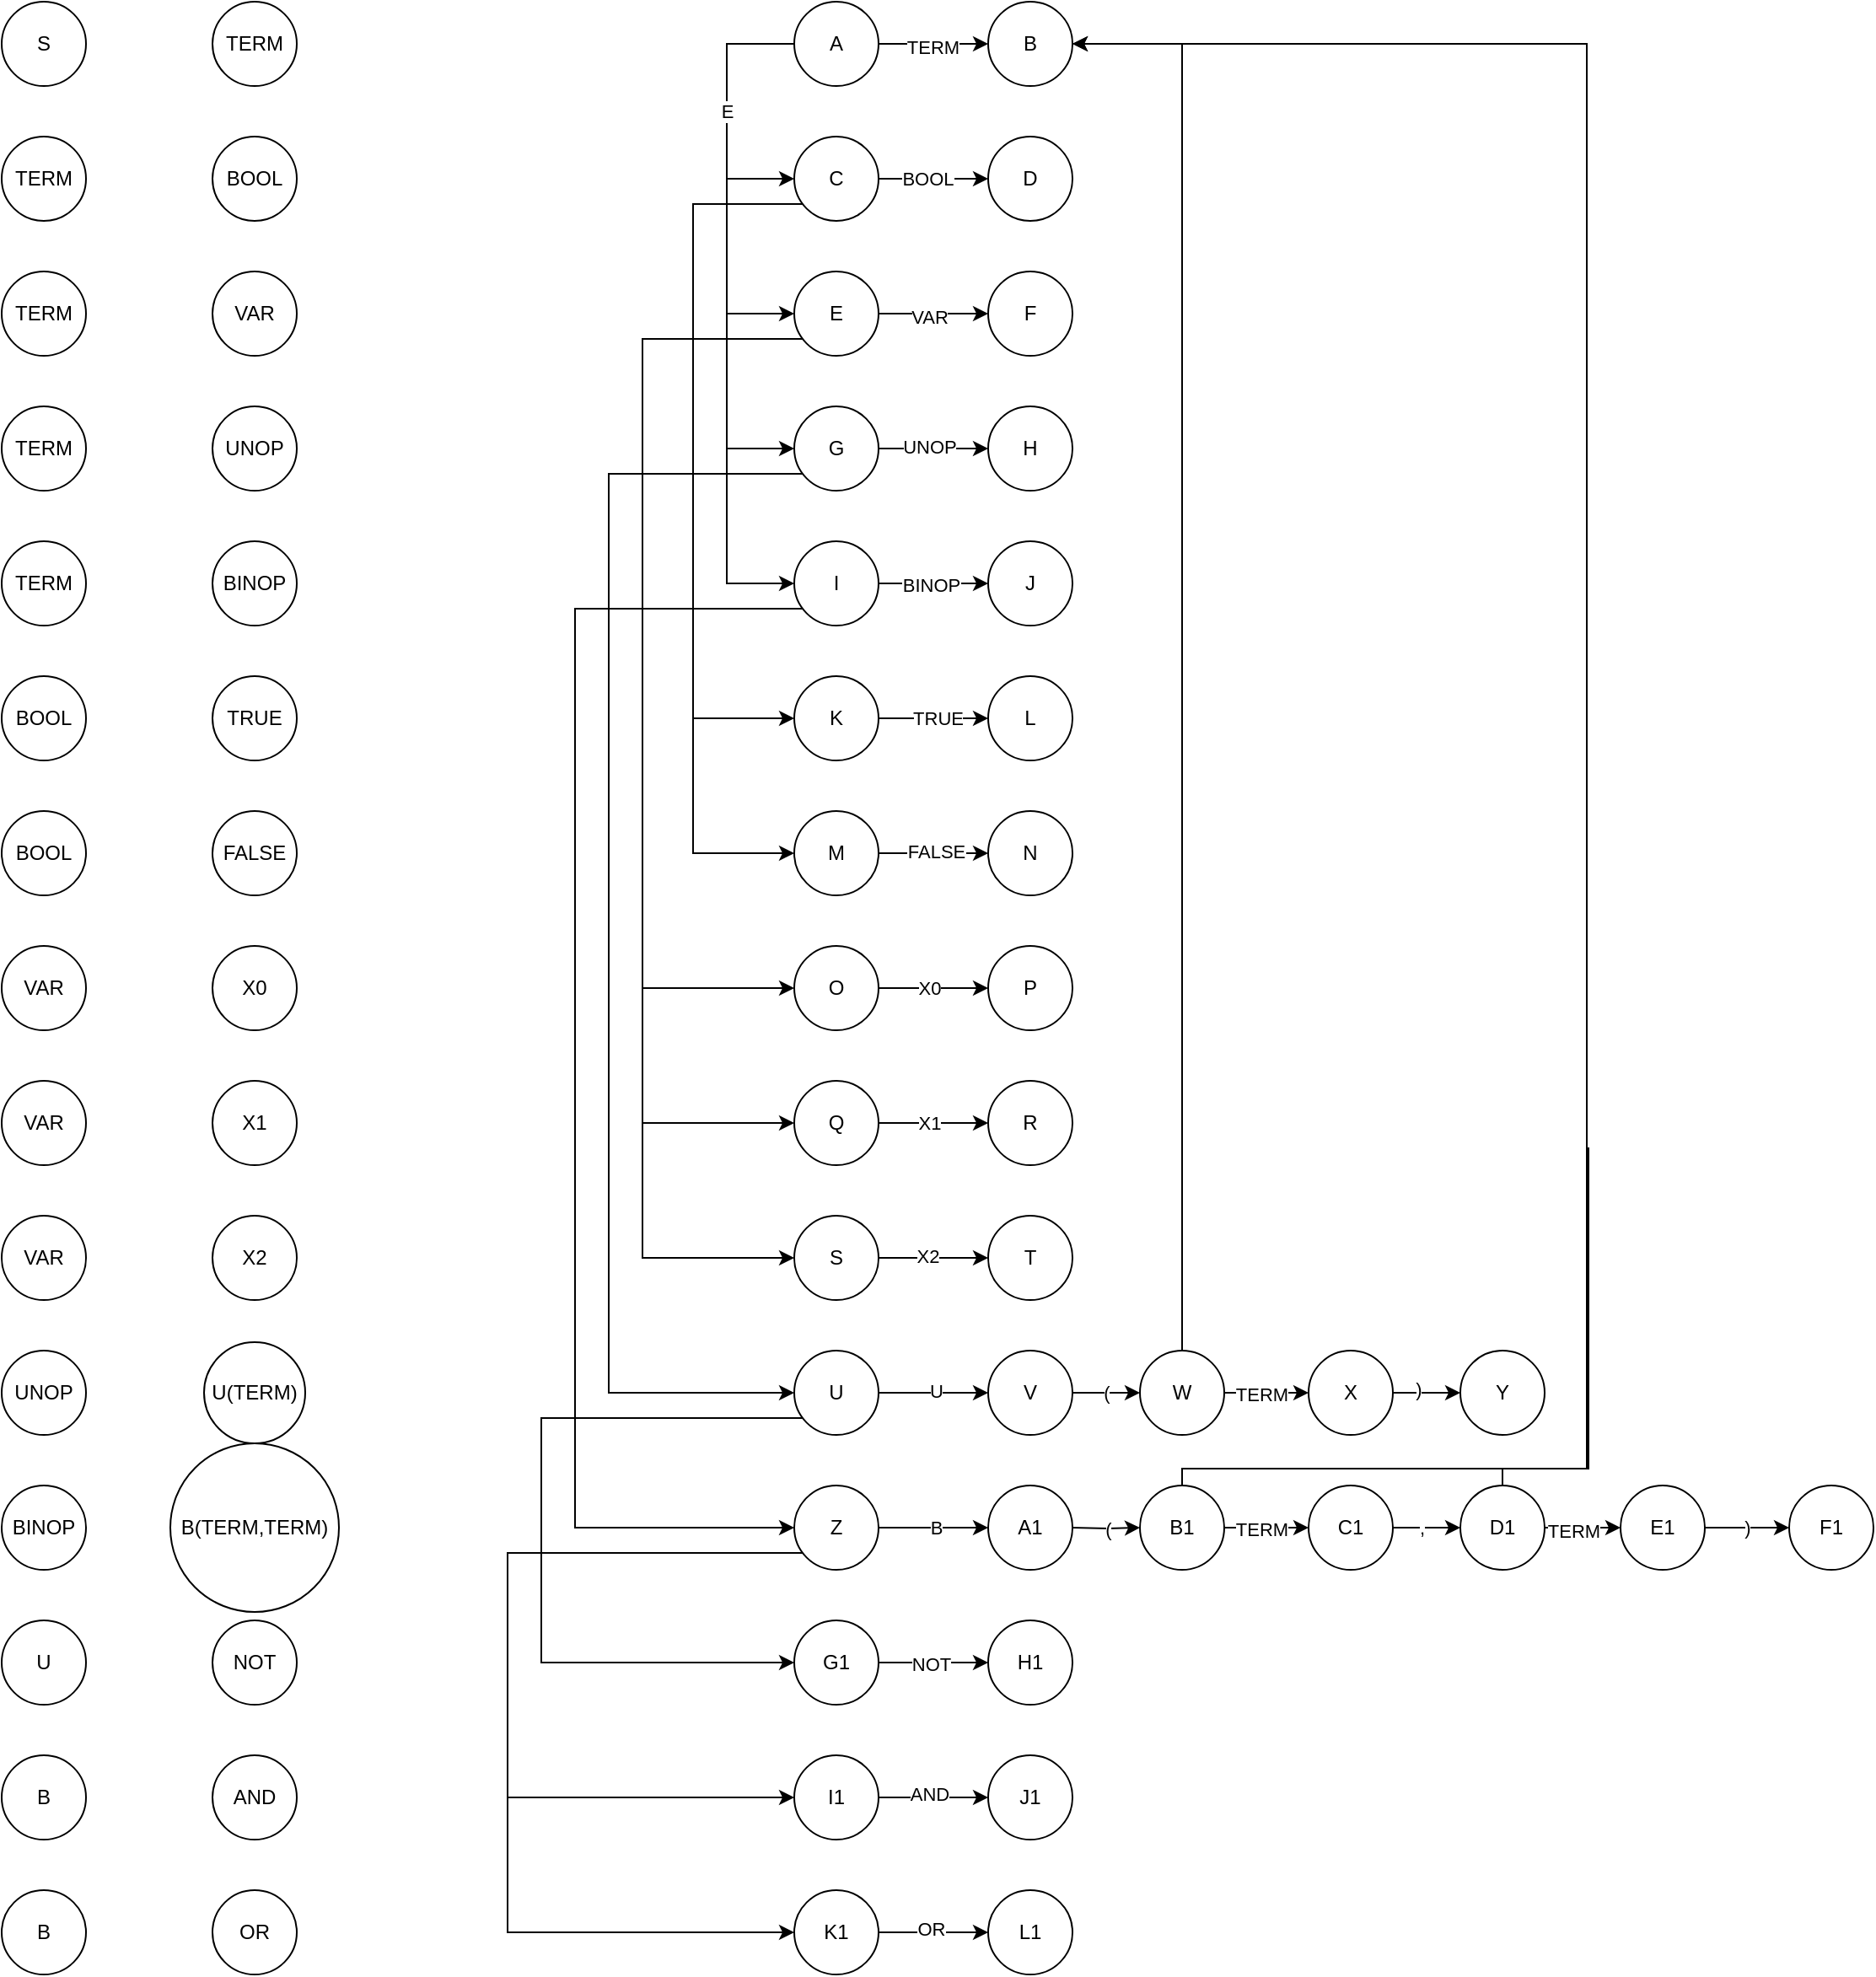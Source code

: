 <mxfile version="24.7.8">
  <diagram name="Page-1" id="vTtVeKuSXSaPbPGQ_42k">
    <mxGraphModel dx="1050" dy="522" grid="1" gridSize="10" guides="1" tooltips="1" connect="1" arrows="1" fold="1" page="1" pageScale="1" pageWidth="850" pageHeight="1100" math="0" shadow="0">
      <root>
        <mxCell id="0" />
        <mxCell id="1" parent="0" />
        <mxCell id="-iVnlrXwqiPQ7yT6hg0g-1" value="S" style="ellipse;whiteSpace=wrap;html=1;aspect=fixed;" vertex="1" parent="1">
          <mxGeometry x="10" y="10" width="50" height="50" as="geometry" />
        </mxCell>
        <mxCell id="-iVnlrXwqiPQ7yT6hg0g-2" value="TERM" style="ellipse;whiteSpace=wrap;html=1;aspect=fixed;" vertex="1" parent="1">
          <mxGeometry x="10" y="90" width="50" height="50" as="geometry" />
        </mxCell>
        <mxCell id="-iVnlrXwqiPQ7yT6hg0g-3" value="TERM" style="ellipse;whiteSpace=wrap;html=1;aspect=fixed;" vertex="1" parent="1">
          <mxGeometry x="10" y="170" width="50" height="50" as="geometry" />
        </mxCell>
        <mxCell id="-iVnlrXwqiPQ7yT6hg0g-4" value="TERM" style="ellipse;whiteSpace=wrap;html=1;aspect=fixed;" vertex="1" parent="1">
          <mxGeometry x="10" y="250" width="50" height="50" as="geometry" />
        </mxCell>
        <mxCell id="-iVnlrXwqiPQ7yT6hg0g-5" value="TERM" style="ellipse;whiteSpace=wrap;html=1;aspect=fixed;" vertex="1" parent="1">
          <mxGeometry x="10" y="330" width="50" height="50" as="geometry" />
        </mxCell>
        <mxCell id="-iVnlrXwqiPQ7yT6hg0g-6" value="BOOL" style="ellipse;whiteSpace=wrap;html=1;aspect=fixed;" vertex="1" parent="1">
          <mxGeometry x="10" y="410" width="50" height="50" as="geometry" />
        </mxCell>
        <mxCell id="-iVnlrXwqiPQ7yT6hg0g-7" value="BOOL" style="ellipse;whiteSpace=wrap;html=1;aspect=fixed;" vertex="1" parent="1">
          <mxGeometry x="10" y="490" width="50" height="50" as="geometry" />
        </mxCell>
        <mxCell id="-iVnlrXwqiPQ7yT6hg0g-8" value="B" style="ellipse;whiteSpace=wrap;html=1;aspect=fixed;" vertex="1" parent="1">
          <mxGeometry x="10" y="1130" width="50" height="50" as="geometry" />
        </mxCell>
        <mxCell id="-iVnlrXwqiPQ7yT6hg0g-9" value="U" style="ellipse;whiteSpace=wrap;html=1;aspect=fixed;" vertex="1" parent="1">
          <mxGeometry x="10" y="970" width="50" height="50" as="geometry" />
        </mxCell>
        <mxCell id="-iVnlrXwqiPQ7yT6hg0g-10" value="BINOP" style="ellipse;whiteSpace=wrap;html=1;aspect=fixed;" vertex="1" parent="1">
          <mxGeometry x="10" y="890" width="50" height="50" as="geometry" />
        </mxCell>
        <mxCell id="-iVnlrXwqiPQ7yT6hg0g-11" value="UNOP" style="ellipse;whiteSpace=wrap;html=1;aspect=fixed;" vertex="1" parent="1">
          <mxGeometry x="10" y="810" width="50" height="50" as="geometry" />
        </mxCell>
        <mxCell id="-iVnlrXwqiPQ7yT6hg0g-12" value="VAR" style="ellipse;whiteSpace=wrap;html=1;aspect=fixed;" vertex="1" parent="1">
          <mxGeometry x="10" y="650" width="50" height="50" as="geometry" />
        </mxCell>
        <mxCell id="-iVnlrXwqiPQ7yT6hg0g-13" value="VAR" style="ellipse;whiteSpace=wrap;html=1;aspect=fixed;" vertex="1" parent="1">
          <mxGeometry x="10" y="730" width="50" height="50" as="geometry" />
        </mxCell>
        <mxCell id="-iVnlrXwqiPQ7yT6hg0g-14" value="VAR" style="ellipse;whiteSpace=wrap;html=1;aspect=fixed;" vertex="1" parent="1">
          <mxGeometry x="10" y="570" width="50" height="50" as="geometry" />
        </mxCell>
        <mxCell id="-iVnlrXwqiPQ7yT6hg0g-15" value="B" style="ellipse;whiteSpace=wrap;html=1;aspect=fixed;" vertex="1" parent="1">
          <mxGeometry x="10" y="1050" width="50" height="50" as="geometry" />
        </mxCell>
        <mxCell id="-iVnlrXwqiPQ7yT6hg0g-16" value="TERM" style="ellipse;whiteSpace=wrap;html=1;aspect=fixed;" vertex="1" parent="1">
          <mxGeometry x="135" y="10" width="50" height="50" as="geometry" />
        </mxCell>
        <mxCell id="-iVnlrXwqiPQ7yT6hg0g-17" value="BOOL" style="ellipse;whiteSpace=wrap;html=1;aspect=fixed;" vertex="1" parent="1">
          <mxGeometry x="135" y="90" width="50" height="50" as="geometry" />
        </mxCell>
        <mxCell id="-iVnlrXwqiPQ7yT6hg0g-18" value="VAR" style="ellipse;whiteSpace=wrap;html=1;aspect=fixed;" vertex="1" parent="1">
          <mxGeometry x="135" y="170" width="50" height="50" as="geometry" />
        </mxCell>
        <mxCell id="-iVnlrXwqiPQ7yT6hg0g-19" value="UNOP" style="ellipse;whiteSpace=wrap;html=1;aspect=fixed;" vertex="1" parent="1">
          <mxGeometry x="135" y="250" width="50" height="50" as="geometry" />
        </mxCell>
        <mxCell id="-iVnlrXwqiPQ7yT6hg0g-20" value="BINOP" style="ellipse;whiteSpace=wrap;html=1;aspect=fixed;" vertex="1" parent="1">
          <mxGeometry x="135" y="330" width="50" height="50" as="geometry" />
        </mxCell>
        <mxCell id="-iVnlrXwqiPQ7yT6hg0g-21" value="TRUE" style="ellipse;whiteSpace=wrap;html=1;aspect=fixed;" vertex="1" parent="1">
          <mxGeometry x="135" y="410" width="50" height="50" as="geometry" />
        </mxCell>
        <mxCell id="-iVnlrXwqiPQ7yT6hg0g-22" value="FALSE" style="ellipse;whiteSpace=wrap;html=1;aspect=fixed;" vertex="1" parent="1">
          <mxGeometry x="135" y="490" width="50" height="50" as="geometry" />
        </mxCell>
        <mxCell id="-iVnlrXwqiPQ7yT6hg0g-23" value="OR" style="ellipse;whiteSpace=wrap;html=1;aspect=fixed;" vertex="1" parent="1">
          <mxGeometry x="135" y="1130" width="50" height="50" as="geometry" />
        </mxCell>
        <mxCell id="-iVnlrXwqiPQ7yT6hg0g-24" value="NOT" style="ellipse;whiteSpace=wrap;html=1;aspect=fixed;" vertex="1" parent="1">
          <mxGeometry x="135" y="970" width="50" height="50" as="geometry" />
        </mxCell>
        <mxCell id="-iVnlrXwqiPQ7yT6hg0g-25" value="B(TERM,TERM)" style="ellipse;whiteSpace=wrap;html=1;aspect=fixed;" vertex="1" parent="1">
          <mxGeometry x="110" y="865" width="100" height="100" as="geometry" />
        </mxCell>
        <mxCell id="-iVnlrXwqiPQ7yT6hg0g-26" value="U(TERM)" style="ellipse;whiteSpace=wrap;html=1;aspect=fixed;" vertex="1" parent="1">
          <mxGeometry x="130" y="805" width="60" height="60" as="geometry" />
        </mxCell>
        <mxCell id="-iVnlrXwqiPQ7yT6hg0g-27" value="X1" style="ellipse;whiteSpace=wrap;html=1;aspect=fixed;" vertex="1" parent="1">
          <mxGeometry x="135" y="650" width="50" height="50" as="geometry" />
        </mxCell>
        <mxCell id="-iVnlrXwqiPQ7yT6hg0g-28" value="X2" style="ellipse;whiteSpace=wrap;html=1;aspect=fixed;" vertex="1" parent="1">
          <mxGeometry x="135" y="730" width="50" height="50" as="geometry" />
        </mxCell>
        <mxCell id="-iVnlrXwqiPQ7yT6hg0g-29" value="X0" style="ellipse;whiteSpace=wrap;html=1;aspect=fixed;" vertex="1" parent="1">
          <mxGeometry x="135" y="570" width="50" height="50" as="geometry" />
        </mxCell>
        <mxCell id="-iVnlrXwqiPQ7yT6hg0g-30" value="AND" style="ellipse;whiteSpace=wrap;html=1;aspect=fixed;" vertex="1" parent="1">
          <mxGeometry x="135" y="1050" width="50" height="50" as="geometry" />
        </mxCell>
        <mxCell id="-iVnlrXwqiPQ7yT6hg0g-31" style="edgeStyle=orthogonalEdgeStyle;rounded=0;orthogonalLoop=1;jettySize=auto;html=1;entryX=0;entryY=0.5;entryDx=0;entryDy=0;" edge="1" parent="1" source="-iVnlrXwqiPQ7yT6hg0g-38" target="-iVnlrXwqiPQ7yT6hg0g-91">
          <mxGeometry relative="1" as="geometry" />
        </mxCell>
        <mxCell id="-iVnlrXwqiPQ7yT6hg0g-32" value="TERM" style="edgeLabel;html=1;align=center;verticalAlign=middle;resizable=0;points=[];" vertex="1" connectable="0" parent="-iVnlrXwqiPQ7yT6hg0g-31">
          <mxGeometry x="-0.015" y="-2" relative="1" as="geometry">
            <mxPoint as="offset" />
          </mxGeometry>
        </mxCell>
        <mxCell id="-iVnlrXwqiPQ7yT6hg0g-33" style="edgeStyle=orthogonalEdgeStyle;rounded=0;orthogonalLoop=1;jettySize=auto;html=1;entryX=0;entryY=0.5;entryDx=0;entryDy=0;" edge="1" parent="1" source="-iVnlrXwqiPQ7yT6hg0g-38" target="-iVnlrXwqiPQ7yT6hg0g-43">
          <mxGeometry relative="1" as="geometry">
            <Array as="points">
              <mxPoint x="440" y="35" />
              <mxPoint x="440" y="115" />
            </Array>
          </mxGeometry>
        </mxCell>
        <mxCell id="-iVnlrXwqiPQ7yT6hg0g-34" style="edgeStyle=orthogonalEdgeStyle;rounded=0;orthogonalLoop=1;jettySize=auto;html=1;entryX=0;entryY=0.5;entryDx=0;entryDy=0;" edge="1" parent="1" source="-iVnlrXwqiPQ7yT6hg0g-38" target="-iVnlrXwqiPQ7yT6hg0g-49">
          <mxGeometry relative="1" as="geometry">
            <Array as="points">
              <mxPoint x="440" y="35" />
              <mxPoint x="440" y="195" />
            </Array>
          </mxGeometry>
        </mxCell>
        <mxCell id="-iVnlrXwqiPQ7yT6hg0g-35" style="edgeStyle=orthogonalEdgeStyle;rounded=0;orthogonalLoop=1;jettySize=auto;html=1;entryX=0;entryY=0.5;entryDx=0;entryDy=0;" edge="1" parent="1" source="-iVnlrXwqiPQ7yT6hg0g-38" target="-iVnlrXwqiPQ7yT6hg0g-53">
          <mxGeometry relative="1" as="geometry">
            <Array as="points">
              <mxPoint x="440" y="35" />
              <mxPoint x="440" y="275" />
            </Array>
          </mxGeometry>
        </mxCell>
        <mxCell id="-iVnlrXwqiPQ7yT6hg0g-36" style="edgeStyle=orthogonalEdgeStyle;rounded=0;orthogonalLoop=1;jettySize=auto;html=1;entryX=0;entryY=0.5;entryDx=0;entryDy=0;" edge="1" parent="1" source="-iVnlrXwqiPQ7yT6hg0g-38" target="-iVnlrXwqiPQ7yT6hg0g-57">
          <mxGeometry relative="1" as="geometry">
            <Array as="points">
              <mxPoint x="440" y="35" />
              <mxPoint x="440" y="355" />
            </Array>
          </mxGeometry>
        </mxCell>
        <mxCell id="-iVnlrXwqiPQ7yT6hg0g-37" value="E" style="edgeLabel;html=1;align=center;verticalAlign=middle;resizable=0;points=[];" vertex="1" connectable="0" parent="-iVnlrXwqiPQ7yT6hg0g-36">
          <mxGeometry x="-0.6" relative="1" as="geometry">
            <mxPoint as="offset" />
          </mxGeometry>
        </mxCell>
        <mxCell id="-iVnlrXwqiPQ7yT6hg0g-38" value="A" style="ellipse;whiteSpace=wrap;html=1;aspect=fixed;" vertex="1" parent="1">
          <mxGeometry x="480" y="10" width="50" height="50" as="geometry" />
        </mxCell>
        <mxCell id="-iVnlrXwqiPQ7yT6hg0g-39" style="edgeStyle=orthogonalEdgeStyle;rounded=0;orthogonalLoop=1;jettySize=auto;html=1;entryX=0;entryY=0.5;entryDx=0;entryDy=0;" edge="1" parent="1" source="-iVnlrXwqiPQ7yT6hg0g-43" target="-iVnlrXwqiPQ7yT6hg0g-92">
          <mxGeometry relative="1" as="geometry" />
        </mxCell>
        <mxCell id="-iVnlrXwqiPQ7yT6hg0g-40" value="BOOL" style="edgeLabel;html=1;align=center;verticalAlign=middle;resizable=0;points=[];" vertex="1" connectable="0" parent="-iVnlrXwqiPQ7yT6hg0g-39">
          <mxGeometry x="-0.108" relative="1" as="geometry">
            <mxPoint as="offset" />
          </mxGeometry>
        </mxCell>
        <mxCell id="-iVnlrXwqiPQ7yT6hg0g-41" style="edgeStyle=orthogonalEdgeStyle;rounded=0;orthogonalLoop=1;jettySize=auto;html=1;entryX=0;entryY=0.5;entryDx=0;entryDy=0;" edge="1" parent="1" source="-iVnlrXwqiPQ7yT6hg0g-43" target="-iVnlrXwqiPQ7yT6hg0g-60">
          <mxGeometry relative="1" as="geometry">
            <Array as="points">
              <mxPoint x="420" y="130" />
              <mxPoint x="420" y="435" />
            </Array>
          </mxGeometry>
        </mxCell>
        <mxCell id="-iVnlrXwqiPQ7yT6hg0g-42" style="edgeStyle=orthogonalEdgeStyle;rounded=0;orthogonalLoop=1;jettySize=auto;html=1;entryX=0;entryY=0.5;entryDx=0;entryDy=0;" edge="1" parent="1" source="-iVnlrXwqiPQ7yT6hg0g-43" target="-iVnlrXwqiPQ7yT6hg0g-63">
          <mxGeometry relative="1" as="geometry">
            <Array as="points">
              <mxPoint x="420" y="130" />
              <mxPoint x="420" y="515" />
            </Array>
          </mxGeometry>
        </mxCell>
        <mxCell id="-iVnlrXwqiPQ7yT6hg0g-43" value="C" style="ellipse;whiteSpace=wrap;html=1;aspect=fixed;" vertex="1" parent="1">
          <mxGeometry x="480" y="90" width="50" height="50" as="geometry" />
        </mxCell>
        <mxCell id="-iVnlrXwqiPQ7yT6hg0g-44" style="edgeStyle=orthogonalEdgeStyle;rounded=0;orthogonalLoop=1;jettySize=auto;html=1;entryX=0;entryY=0.5;entryDx=0;entryDy=0;" edge="1" parent="1" source="-iVnlrXwqiPQ7yT6hg0g-49" target="-iVnlrXwqiPQ7yT6hg0g-93">
          <mxGeometry relative="1" as="geometry" />
        </mxCell>
        <mxCell id="-iVnlrXwqiPQ7yT6hg0g-45" value="VAR" style="edgeLabel;html=1;align=center;verticalAlign=middle;resizable=0;points=[];" vertex="1" connectable="0" parent="-iVnlrXwqiPQ7yT6hg0g-44">
          <mxGeometry x="-0.077" y="-2" relative="1" as="geometry">
            <mxPoint as="offset" />
          </mxGeometry>
        </mxCell>
        <mxCell id="-iVnlrXwqiPQ7yT6hg0g-46" style="edgeStyle=orthogonalEdgeStyle;rounded=0;orthogonalLoop=1;jettySize=auto;html=1;entryX=0;entryY=0.5;entryDx=0;entryDy=0;" edge="1" parent="1" source="-iVnlrXwqiPQ7yT6hg0g-49" target="-iVnlrXwqiPQ7yT6hg0g-87">
          <mxGeometry relative="1" as="geometry">
            <Array as="points">
              <mxPoint x="390" y="210" />
              <mxPoint x="390" y="595" />
            </Array>
          </mxGeometry>
        </mxCell>
        <mxCell id="-iVnlrXwqiPQ7yT6hg0g-47" style="edgeStyle=orthogonalEdgeStyle;rounded=0;orthogonalLoop=1;jettySize=auto;html=1;entryX=0;entryY=0.5;entryDx=0;entryDy=0;" edge="1" parent="1" source="-iVnlrXwqiPQ7yT6hg0g-49" target="-iVnlrXwqiPQ7yT6hg0g-81">
          <mxGeometry relative="1" as="geometry">
            <Array as="points">
              <mxPoint x="390" y="210" />
              <mxPoint x="390" y="675" />
            </Array>
          </mxGeometry>
        </mxCell>
        <mxCell id="-iVnlrXwqiPQ7yT6hg0g-48" style="edgeStyle=orthogonalEdgeStyle;rounded=0;orthogonalLoop=1;jettySize=auto;html=1;entryX=0;entryY=0.5;entryDx=0;entryDy=0;" edge="1" parent="1" source="-iVnlrXwqiPQ7yT6hg0g-49" target="-iVnlrXwqiPQ7yT6hg0g-84">
          <mxGeometry relative="1" as="geometry">
            <Array as="points">
              <mxPoint x="390" y="210" />
              <mxPoint x="390" y="755" />
            </Array>
          </mxGeometry>
        </mxCell>
        <mxCell id="-iVnlrXwqiPQ7yT6hg0g-49" value="E" style="ellipse;whiteSpace=wrap;html=1;aspect=fixed;" vertex="1" parent="1">
          <mxGeometry x="480" y="170" width="50" height="50" as="geometry" />
        </mxCell>
        <mxCell id="-iVnlrXwqiPQ7yT6hg0g-50" style="edgeStyle=orthogonalEdgeStyle;rounded=0;orthogonalLoop=1;jettySize=auto;html=1;entryX=0;entryY=0.5;entryDx=0;entryDy=0;" edge="1" parent="1" source="-iVnlrXwqiPQ7yT6hg0g-53" target="-iVnlrXwqiPQ7yT6hg0g-94">
          <mxGeometry relative="1" as="geometry" />
        </mxCell>
        <mxCell id="-iVnlrXwqiPQ7yT6hg0g-51" value="UNOP" style="edgeLabel;html=1;align=center;verticalAlign=middle;resizable=0;points=[];" vertex="1" connectable="0" parent="-iVnlrXwqiPQ7yT6hg0g-50">
          <mxGeometry x="-0.077" y="1" relative="1" as="geometry">
            <mxPoint as="offset" />
          </mxGeometry>
        </mxCell>
        <mxCell id="-iVnlrXwqiPQ7yT6hg0g-52" style="edgeStyle=orthogonalEdgeStyle;rounded=0;orthogonalLoop=1;jettySize=auto;html=1;entryX=0;entryY=0.5;entryDx=0;entryDy=0;" edge="1" parent="1" source="-iVnlrXwqiPQ7yT6hg0g-53" target="-iVnlrXwqiPQ7yT6hg0g-78">
          <mxGeometry relative="1" as="geometry">
            <Array as="points">
              <mxPoint x="370" y="290" />
              <mxPoint x="370" y="835" />
            </Array>
          </mxGeometry>
        </mxCell>
        <mxCell id="-iVnlrXwqiPQ7yT6hg0g-53" value="G" style="ellipse;whiteSpace=wrap;html=1;aspect=fixed;" vertex="1" parent="1">
          <mxGeometry x="480" y="250" width="50" height="50" as="geometry" />
        </mxCell>
        <mxCell id="-iVnlrXwqiPQ7yT6hg0g-54" style="edgeStyle=orthogonalEdgeStyle;rounded=0;orthogonalLoop=1;jettySize=auto;html=1;entryX=0;entryY=0.5;entryDx=0;entryDy=0;" edge="1" parent="1" source="-iVnlrXwqiPQ7yT6hg0g-57" target="-iVnlrXwqiPQ7yT6hg0g-95">
          <mxGeometry relative="1" as="geometry" />
        </mxCell>
        <mxCell id="-iVnlrXwqiPQ7yT6hg0g-55" value="BINOP" style="edgeLabel;html=1;align=center;verticalAlign=middle;resizable=0;points=[];" vertex="1" connectable="0" parent="-iVnlrXwqiPQ7yT6hg0g-54">
          <mxGeometry x="-0.046" y="-1" relative="1" as="geometry">
            <mxPoint as="offset" />
          </mxGeometry>
        </mxCell>
        <mxCell id="-iVnlrXwqiPQ7yT6hg0g-56" style="edgeStyle=orthogonalEdgeStyle;rounded=0;orthogonalLoop=1;jettySize=auto;html=1;entryX=0;entryY=0.5;entryDx=0;entryDy=0;" edge="1" parent="1" source="-iVnlrXwqiPQ7yT6hg0g-57" target="-iVnlrXwqiPQ7yT6hg0g-74">
          <mxGeometry relative="1" as="geometry">
            <Array as="points">
              <mxPoint x="350" y="370" />
              <mxPoint x="350" y="915" />
            </Array>
          </mxGeometry>
        </mxCell>
        <mxCell id="-iVnlrXwqiPQ7yT6hg0g-57" value="I" style="ellipse;whiteSpace=wrap;html=1;aspect=fixed;" vertex="1" parent="1">
          <mxGeometry x="480" y="330" width="50" height="50" as="geometry" />
        </mxCell>
        <mxCell id="-iVnlrXwqiPQ7yT6hg0g-58" style="edgeStyle=orthogonalEdgeStyle;rounded=0;orthogonalLoop=1;jettySize=auto;html=1;entryX=0;entryY=0.5;entryDx=0;entryDy=0;" edge="1" parent="1" source="-iVnlrXwqiPQ7yT6hg0g-60" target="-iVnlrXwqiPQ7yT6hg0g-96">
          <mxGeometry relative="1" as="geometry" />
        </mxCell>
        <mxCell id="-iVnlrXwqiPQ7yT6hg0g-59" value="TRUE" style="edgeLabel;html=1;align=center;verticalAlign=middle;resizable=0;points=[];" vertex="1" connectable="0" parent="-iVnlrXwqiPQ7yT6hg0g-58">
          <mxGeometry x="0.077" relative="1" as="geometry">
            <mxPoint as="offset" />
          </mxGeometry>
        </mxCell>
        <mxCell id="-iVnlrXwqiPQ7yT6hg0g-60" value="K" style="ellipse;whiteSpace=wrap;html=1;aspect=fixed;" vertex="1" parent="1">
          <mxGeometry x="480" y="410" width="50" height="50" as="geometry" />
        </mxCell>
        <mxCell id="-iVnlrXwqiPQ7yT6hg0g-61" style="edgeStyle=orthogonalEdgeStyle;rounded=0;orthogonalLoop=1;jettySize=auto;html=1;entryX=0;entryY=0.5;entryDx=0;entryDy=0;" edge="1" parent="1" source="-iVnlrXwqiPQ7yT6hg0g-63" target="-iVnlrXwqiPQ7yT6hg0g-97">
          <mxGeometry relative="1" as="geometry" />
        </mxCell>
        <mxCell id="-iVnlrXwqiPQ7yT6hg0g-62" value="FALSE" style="edgeLabel;html=1;align=center;verticalAlign=middle;resizable=0;points=[];" vertex="1" connectable="0" parent="-iVnlrXwqiPQ7yT6hg0g-61">
          <mxGeometry x="0.046" y="1" relative="1" as="geometry">
            <mxPoint as="offset" />
          </mxGeometry>
        </mxCell>
        <mxCell id="-iVnlrXwqiPQ7yT6hg0g-63" value="M" style="ellipse;whiteSpace=wrap;html=1;aspect=fixed;" vertex="1" parent="1">
          <mxGeometry x="480" y="490" width="50" height="50" as="geometry" />
        </mxCell>
        <mxCell id="-iVnlrXwqiPQ7yT6hg0g-64" style="edgeStyle=orthogonalEdgeStyle;rounded=0;orthogonalLoop=1;jettySize=auto;html=1;entryX=0;entryY=0.5;entryDx=0;entryDy=0;" edge="1" parent="1" source="-iVnlrXwqiPQ7yT6hg0g-66" target="-iVnlrXwqiPQ7yT6hg0g-98">
          <mxGeometry relative="1" as="geometry" />
        </mxCell>
        <mxCell id="-iVnlrXwqiPQ7yT6hg0g-65" value="OR" style="edgeLabel;html=1;align=center;verticalAlign=middle;resizable=0;points=[];" vertex="1" connectable="0" parent="-iVnlrXwqiPQ7yT6hg0g-64">
          <mxGeometry x="-0.046" y="2" relative="1" as="geometry">
            <mxPoint as="offset" />
          </mxGeometry>
        </mxCell>
        <mxCell id="-iVnlrXwqiPQ7yT6hg0g-66" value="K1" style="ellipse;whiteSpace=wrap;html=1;aspect=fixed;" vertex="1" parent="1">
          <mxGeometry x="480" y="1130" width="50" height="50" as="geometry" />
        </mxCell>
        <mxCell id="-iVnlrXwqiPQ7yT6hg0g-67" style="edgeStyle=orthogonalEdgeStyle;rounded=0;orthogonalLoop=1;jettySize=auto;html=1;entryX=0;entryY=0.5;entryDx=0;entryDy=0;" edge="1" parent="1" source="-iVnlrXwqiPQ7yT6hg0g-69" target="-iVnlrXwqiPQ7yT6hg0g-99">
          <mxGeometry relative="1" as="geometry" />
        </mxCell>
        <mxCell id="-iVnlrXwqiPQ7yT6hg0g-68" value="NOT" style="edgeLabel;html=1;align=center;verticalAlign=middle;resizable=0;points=[];" vertex="1" connectable="0" parent="-iVnlrXwqiPQ7yT6hg0g-67">
          <mxGeometry x="-0.046" y="-1" relative="1" as="geometry">
            <mxPoint as="offset" />
          </mxGeometry>
        </mxCell>
        <mxCell id="-iVnlrXwqiPQ7yT6hg0g-69" value="G1" style="ellipse;whiteSpace=wrap;html=1;aspect=fixed;" vertex="1" parent="1">
          <mxGeometry x="480" y="970" width="50" height="50" as="geometry" />
        </mxCell>
        <mxCell id="-iVnlrXwqiPQ7yT6hg0g-70" style="edgeStyle=orthogonalEdgeStyle;rounded=0;orthogonalLoop=1;jettySize=auto;html=1;entryX=0;entryY=0.5;entryDx=0;entryDy=0;" edge="1" parent="1" source="-iVnlrXwqiPQ7yT6hg0g-74" target="-iVnlrXwqiPQ7yT6hg0g-100">
          <mxGeometry relative="1" as="geometry" />
        </mxCell>
        <mxCell id="-iVnlrXwqiPQ7yT6hg0g-71" value="B" style="edgeLabel;html=1;align=center;verticalAlign=middle;resizable=0;points=[];" vertex="1" connectable="0" parent="-iVnlrXwqiPQ7yT6hg0g-70">
          <mxGeometry x="0.046" relative="1" as="geometry">
            <mxPoint as="offset" />
          </mxGeometry>
        </mxCell>
        <mxCell id="-iVnlrXwqiPQ7yT6hg0g-72" style="edgeStyle=orthogonalEdgeStyle;rounded=0;orthogonalLoop=1;jettySize=auto;html=1;entryX=0;entryY=0.5;entryDx=0;entryDy=0;" edge="1" parent="1" source="-iVnlrXwqiPQ7yT6hg0g-74" target="-iVnlrXwqiPQ7yT6hg0g-90">
          <mxGeometry relative="1" as="geometry">
            <Array as="points">
              <mxPoint x="310" y="930" />
              <mxPoint x="310" y="1075" />
            </Array>
          </mxGeometry>
        </mxCell>
        <mxCell id="-iVnlrXwqiPQ7yT6hg0g-73" style="edgeStyle=orthogonalEdgeStyle;rounded=0;orthogonalLoop=1;jettySize=auto;html=1;entryX=0;entryY=0.5;entryDx=0;entryDy=0;" edge="1" parent="1" source="-iVnlrXwqiPQ7yT6hg0g-74" target="-iVnlrXwqiPQ7yT6hg0g-66">
          <mxGeometry relative="1" as="geometry">
            <Array as="points">
              <mxPoint x="310" y="930" />
              <mxPoint x="310" y="1155" />
            </Array>
          </mxGeometry>
        </mxCell>
        <mxCell id="-iVnlrXwqiPQ7yT6hg0g-74" value="Z" style="ellipse;whiteSpace=wrap;html=1;aspect=fixed;" vertex="1" parent="1">
          <mxGeometry x="480" y="890" width="50" height="50" as="geometry" />
        </mxCell>
        <mxCell id="-iVnlrXwqiPQ7yT6hg0g-75" style="edgeStyle=orthogonalEdgeStyle;rounded=0;orthogonalLoop=1;jettySize=auto;html=1;" edge="1" parent="1" source="-iVnlrXwqiPQ7yT6hg0g-78" target="-iVnlrXwqiPQ7yT6hg0g-103">
          <mxGeometry relative="1" as="geometry" />
        </mxCell>
        <mxCell id="-iVnlrXwqiPQ7yT6hg0g-76" value="U" style="edgeLabel;html=1;align=center;verticalAlign=middle;resizable=0;points=[];" vertex="1" connectable="0" parent="-iVnlrXwqiPQ7yT6hg0g-75">
          <mxGeometry x="0.046" y="1" relative="1" as="geometry">
            <mxPoint as="offset" />
          </mxGeometry>
        </mxCell>
        <mxCell id="-iVnlrXwqiPQ7yT6hg0g-77" style="edgeStyle=orthogonalEdgeStyle;rounded=0;orthogonalLoop=1;jettySize=auto;html=1;entryX=0;entryY=0.5;entryDx=0;entryDy=0;" edge="1" parent="1" source="-iVnlrXwqiPQ7yT6hg0g-78" target="-iVnlrXwqiPQ7yT6hg0g-69">
          <mxGeometry relative="1" as="geometry">
            <Array as="points">
              <mxPoint x="330" y="850" />
              <mxPoint x="330" y="995" />
            </Array>
          </mxGeometry>
        </mxCell>
        <mxCell id="-iVnlrXwqiPQ7yT6hg0g-78" value="U" style="ellipse;whiteSpace=wrap;html=1;aspect=fixed;" vertex="1" parent="1">
          <mxGeometry x="480" y="810" width="50" height="50" as="geometry" />
        </mxCell>
        <mxCell id="-iVnlrXwqiPQ7yT6hg0g-79" style="edgeStyle=orthogonalEdgeStyle;rounded=0;orthogonalLoop=1;jettySize=auto;html=1;entryX=0;entryY=0.5;entryDx=0;entryDy=0;" edge="1" parent="1" source="-iVnlrXwqiPQ7yT6hg0g-81" target="-iVnlrXwqiPQ7yT6hg0g-104">
          <mxGeometry relative="1" as="geometry" />
        </mxCell>
        <mxCell id="-iVnlrXwqiPQ7yT6hg0g-80" value="X1" style="edgeLabel;html=1;align=center;verticalAlign=middle;resizable=0;points=[];" vertex="1" connectable="0" parent="-iVnlrXwqiPQ7yT6hg0g-79">
          <mxGeometry x="-0.077" relative="1" as="geometry">
            <mxPoint as="offset" />
          </mxGeometry>
        </mxCell>
        <mxCell id="-iVnlrXwqiPQ7yT6hg0g-81" value="Q" style="ellipse;whiteSpace=wrap;html=1;aspect=fixed;" vertex="1" parent="1">
          <mxGeometry x="480" y="650" width="50" height="50" as="geometry" />
        </mxCell>
        <mxCell id="-iVnlrXwqiPQ7yT6hg0g-82" style="edgeStyle=orthogonalEdgeStyle;rounded=0;orthogonalLoop=1;jettySize=auto;html=1;entryX=0;entryY=0.5;entryDx=0;entryDy=0;" edge="1" parent="1" source="-iVnlrXwqiPQ7yT6hg0g-84" target="-iVnlrXwqiPQ7yT6hg0g-105">
          <mxGeometry relative="1" as="geometry" />
        </mxCell>
        <mxCell id="-iVnlrXwqiPQ7yT6hg0g-83" value="X2" style="edgeLabel;html=1;align=center;verticalAlign=middle;resizable=0;points=[];" vertex="1" connectable="0" parent="-iVnlrXwqiPQ7yT6hg0g-82">
          <mxGeometry x="-0.108" y="1" relative="1" as="geometry">
            <mxPoint as="offset" />
          </mxGeometry>
        </mxCell>
        <mxCell id="-iVnlrXwqiPQ7yT6hg0g-84" value="S" style="ellipse;whiteSpace=wrap;html=1;aspect=fixed;" vertex="1" parent="1">
          <mxGeometry x="480" y="730" width="50" height="50" as="geometry" />
        </mxCell>
        <mxCell id="-iVnlrXwqiPQ7yT6hg0g-85" style="edgeStyle=orthogonalEdgeStyle;rounded=0;orthogonalLoop=1;jettySize=auto;html=1;entryX=0;entryY=0.5;entryDx=0;entryDy=0;" edge="1" parent="1" source="-iVnlrXwqiPQ7yT6hg0g-87" target="-iVnlrXwqiPQ7yT6hg0g-106">
          <mxGeometry relative="1" as="geometry" />
        </mxCell>
        <mxCell id="-iVnlrXwqiPQ7yT6hg0g-86" value="X0" style="edgeLabel;html=1;align=center;verticalAlign=middle;resizable=0;points=[];" vertex="1" connectable="0" parent="-iVnlrXwqiPQ7yT6hg0g-85">
          <mxGeometry x="-0.077" relative="1" as="geometry">
            <mxPoint as="offset" />
          </mxGeometry>
        </mxCell>
        <mxCell id="-iVnlrXwqiPQ7yT6hg0g-87" value="O" style="ellipse;whiteSpace=wrap;html=1;aspect=fixed;" vertex="1" parent="1">
          <mxGeometry x="480" y="570" width="50" height="50" as="geometry" />
        </mxCell>
        <mxCell id="-iVnlrXwqiPQ7yT6hg0g-88" style="edgeStyle=orthogonalEdgeStyle;rounded=0;orthogonalLoop=1;jettySize=auto;html=1;entryX=0;entryY=0.5;entryDx=0;entryDy=0;" edge="1" parent="1" source="-iVnlrXwqiPQ7yT6hg0g-90" target="-iVnlrXwqiPQ7yT6hg0g-107">
          <mxGeometry relative="1" as="geometry" />
        </mxCell>
        <mxCell id="-iVnlrXwqiPQ7yT6hg0g-89" value="AND" style="edgeLabel;html=1;align=center;verticalAlign=middle;resizable=0;points=[];" vertex="1" connectable="0" parent="-iVnlrXwqiPQ7yT6hg0g-88">
          <mxGeometry x="-0.077" y="2" relative="1" as="geometry">
            <mxPoint as="offset" />
          </mxGeometry>
        </mxCell>
        <mxCell id="-iVnlrXwqiPQ7yT6hg0g-90" value="I1" style="ellipse;whiteSpace=wrap;html=1;aspect=fixed;" vertex="1" parent="1">
          <mxGeometry x="480" y="1050" width="50" height="50" as="geometry" />
        </mxCell>
        <mxCell id="-iVnlrXwqiPQ7yT6hg0g-91" value="B" style="ellipse;whiteSpace=wrap;html=1;aspect=fixed;" vertex="1" parent="1">
          <mxGeometry x="595" y="10" width="50" height="50" as="geometry" />
        </mxCell>
        <mxCell id="-iVnlrXwqiPQ7yT6hg0g-92" value="D" style="ellipse;whiteSpace=wrap;html=1;aspect=fixed;" vertex="1" parent="1">
          <mxGeometry x="595" y="90" width="50" height="50" as="geometry" />
        </mxCell>
        <mxCell id="-iVnlrXwqiPQ7yT6hg0g-93" value="F" style="ellipse;whiteSpace=wrap;html=1;aspect=fixed;" vertex="1" parent="1">
          <mxGeometry x="595" y="170" width="50" height="50" as="geometry" />
        </mxCell>
        <mxCell id="-iVnlrXwqiPQ7yT6hg0g-94" value="H" style="ellipse;whiteSpace=wrap;html=1;aspect=fixed;" vertex="1" parent="1">
          <mxGeometry x="595" y="250" width="50" height="50" as="geometry" />
        </mxCell>
        <mxCell id="-iVnlrXwqiPQ7yT6hg0g-95" value="J" style="ellipse;whiteSpace=wrap;html=1;aspect=fixed;" vertex="1" parent="1">
          <mxGeometry x="595" y="330" width="50" height="50" as="geometry" />
        </mxCell>
        <mxCell id="-iVnlrXwqiPQ7yT6hg0g-96" value="L" style="ellipse;whiteSpace=wrap;html=1;aspect=fixed;" vertex="1" parent="1">
          <mxGeometry x="595" y="410" width="50" height="50" as="geometry" />
        </mxCell>
        <mxCell id="-iVnlrXwqiPQ7yT6hg0g-97" value="N" style="ellipse;whiteSpace=wrap;html=1;aspect=fixed;" vertex="1" parent="1">
          <mxGeometry x="595" y="490" width="50" height="50" as="geometry" />
        </mxCell>
        <mxCell id="-iVnlrXwqiPQ7yT6hg0g-98" value="L1" style="ellipse;whiteSpace=wrap;html=1;aspect=fixed;" vertex="1" parent="1">
          <mxGeometry x="595" y="1130" width="50" height="50" as="geometry" />
        </mxCell>
        <mxCell id="-iVnlrXwqiPQ7yT6hg0g-99" value="H1" style="ellipse;whiteSpace=wrap;html=1;aspect=fixed;" vertex="1" parent="1">
          <mxGeometry x="595" y="970" width="50" height="50" as="geometry" />
        </mxCell>
        <mxCell id="-iVnlrXwqiPQ7yT6hg0g-100" value="A1" style="ellipse;whiteSpace=wrap;html=1;aspect=fixed;" vertex="1" parent="1">
          <mxGeometry x="595" y="890" width="50" height="50" as="geometry" />
        </mxCell>
        <mxCell id="-iVnlrXwqiPQ7yT6hg0g-101" style="edgeStyle=orthogonalEdgeStyle;rounded=0;orthogonalLoop=1;jettySize=auto;html=1;entryX=0;entryY=0.5;entryDx=0;entryDy=0;" edge="1" parent="1" source="-iVnlrXwqiPQ7yT6hg0g-103" target="-iVnlrXwqiPQ7yT6hg0g-111">
          <mxGeometry relative="1" as="geometry" />
        </mxCell>
        <mxCell id="-iVnlrXwqiPQ7yT6hg0g-102" value="(" style="edgeLabel;html=1;align=center;verticalAlign=middle;resizable=0;points=[];" vertex="1" connectable="0" parent="-iVnlrXwqiPQ7yT6hg0g-101">
          <mxGeometry relative="1" as="geometry">
            <mxPoint as="offset" />
          </mxGeometry>
        </mxCell>
        <mxCell id="-iVnlrXwqiPQ7yT6hg0g-103" value="V" style="ellipse;whiteSpace=wrap;html=1;aspect=fixed;" vertex="1" parent="1">
          <mxGeometry x="595" y="810" width="50" height="50" as="geometry" />
        </mxCell>
        <mxCell id="-iVnlrXwqiPQ7yT6hg0g-104" value="R" style="ellipse;whiteSpace=wrap;html=1;aspect=fixed;" vertex="1" parent="1">
          <mxGeometry x="595" y="650" width="50" height="50" as="geometry" />
        </mxCell>
        <mxCell id="-iVnlrXwqiPQ7yT6hg0g-105" value="T" style="ellipse;whiteSpace=wrap;html=1;aspect=fixed;" vertex="1" parent="1">
          <mxGeometry x="595" y="730" width="50" height="50" as="geometry" />
        </mxCell>
        <mxCell id="-iVnlrXwqiPQ7yT6hg0g-106" value="P" style="ellipse;whiteSpace=wrap;html=1;aspect=fixed;" vertex="1" parent="1">
          <mxGeometry x="595" y="570" width="50" height="50" as="geometry" />
        </mxCell>
        <mxCell id="-iVnlrXwqiPQ7yT6hg0g-107" value="J1" style="ellipse;whiteSpace=wrap;html=1;aspect=fixed;" vertex="1" parent="1">
          <mxGeometry x="595" y="1050" width="50" height="50" as="geometry" />
        </mxCell>
        <mxCell id="-iVnlrXwqiPQ7yT6hg0g-108" style="edgeStyle=orthogonalEdgeStyle;rounded=0;orthogonalLoop=1;jettySize=auto;html=1;entryX=0;entryY=0.5;entryDx=0;entryDy=0;" edge="1" parent="1" source="-iVnlrXwqiPQ7yT6hg0g-111" target="-iVnlrXwqiPQ7yT6hg0g-114">
          <mxGeometry relative="1" as="geometry" />
        </mxCell>
        <mxCell id="-iVnlrXwqiPQ7yT6hg0g-109" value="TERM" style="edgeLabel;html=1;align=center;verticalAlign=middle;resizable=0;points=[];" vertex="1" connectable="0" parent="-iVnlrXwqiPQ7yT6hg0g-108">
          <mxGeometry x="-0.15" y="-1" relative="1" as="geometry">
            <mxPoint as="offset" />
          </mxGeometry>
        </mxCell>
        <mxCell id="-iVnlrXwqiPQ7yT6hg0g-110" style="edgeStyle=orthogonalEdgeStyle;rounded=0;orthogonalLoop=1;jettySize=auto;html=1;entryX=1;entryY=0.5;entryDx=0;entryDy=0;" edge="1" parent="1" source="-iVnlrXwqiPQ7yT6hg0g-111" target="-iVnlrXwqiPQ7yT6hg0g-91">
          <mxGeometry relative="1" as="geometry">
            <Array as="points">
              <mxPoint x="710" y="35" />
            </Array>
          </mxGeometry>
        </mxCell>
        <mxCell id="-iVnlrXwqiPQ7yT6hg0g-111" value="W" style="ellipse;whiteSpace=wrap;html=1;aspect=fixed;" vertex="1" parent="1">
          <mxGeometry x="685" y="810" width="50" height="50" as="geometry" />
        </mxCell>
        <mxCell id="-iVnlrXwqiPQ7yT6hg0g-112" style="edgeStyle=orthogonalEdgeStyle;rounded=0;orthogonalLoop=1;jettySize=auto;html=1;entryX=0;entryY=0.5;entryDx=0;entryDy=0;" edge="1" parent="1" source="-iVnlrXwqiPQ7yT6hg0g-114" target="-iVnlrXwqiPQ7yT6hg0g-115">
          <mxGeometry relative="1" as="geometry" />
        </mxCell>
        <mxCell id="-iVnlrXwqiPQ7yT6hg0g-113" value=")" style="edgeLabel;html=1;align=center;verticalAlign=middle;resizable=0;points=[];" vertex="1" connectable="0" parent="-iVnlrXwqiPQ7yT6hg0g-112">
          <mxGeometry x="-0.25" y="2" relative="1" as="geometry">
            <mxPoint as="offset" />
          </mxGeometry>
        </mxCell>
        <mxCell id="-iVnlrXwqiPQ7yT6hg0g-114" value="X" style="ellipse;whiteSpace=wrap;html=1;aspect=fixed;" vertex="1" parent="1">
          <mxGeometry x="785" y="810" width="50" height="50" as="geometry" />
        </mxCell>
        <mxCell id="-iVnlrXwqiPQ7yT6hg0g-115" value="Y" style="ellipse;whiteSpace=wrap;html=1;aspect=fixed;" vertex="1" parent="1">
          <mxGeometry x="875" y="810" width="50" height="50" as="geometry" />
        </mxCell>
        <mxCell id="-iVnlrXwqiPQ7yT6hg0g-116" style="edgeStyle=orthogonalEdgeStyle;rounded=0;orthogonalLoop=1;jettySize=auto;html=1;entryX=0;entryY=0.5;entryDx=0;entryDy=0;" edge="1" parent="1" target="-iVnlrXwqiPQ7yT6hg0g-121">
          <mxGeometry relative="1" as="geometry">
            <mxPoint x="645" y="915" as="sourcePoint" />
          </mxGeometry>
        </mxCell>
        <mxCell id="-iVnlrXwqiPQ7yT6hg0g-117" value="(" style="edgeLabel;html=1;align=center;verticalAlign=middle;resizable=0;points=[];" vertex="1" connectable="0" parent="-iVnlrXwqiPQ7yT6hg0g-116">
          <mxGeometry relative="1" as="geometry">
            <mxPoint as="offset" />
          </mxGeometry>
        </mxCell>
        <mxCell id="-iVnlrXwqiPQ7yT6hg0g-118" style="edgeStyle=orthogonalEdgeStyle;rounded=0;orthogonalLoop=1;jettySize=auto;html=1;entryX=0;entryY=0.5;entryDx=0;entryDy=0;" edge="1" parent="1" source="-iVnlrXwqiPQ7yT6hg0g-121" target="-iVnlrXwqiPQ7yT6hg0g-124">
          <mxGeometry relative="1" as="geometry" />
        </mxCell>
        <mxCell id="-iVnlrXwqiPQ7yT6hg0g-119" value="TERM" style="edgeLabel;html=1;align=center;verticalAlign=middle;resizable=0;points=[];" vertex="1" connectable="0" parent="-iVnlrXwqiPQ7yT6hg0g-118">
          <mxGeometry x="-0.15" y="-1" relative="1" as="geometry">
            <mxPoint as="offset" />
          </mxGeometry>
        </mxCell>
        <mxCell id="-iVnlrXwqiPQ7yT6hg0g-120" style="edgeStyle=orthogonalEdgeStyle;rounded=0;orthogonalLoop=1;jettySize=auto;html=1;entryX=1;entryY=0.5;entryDx=0;entryDy=0;" edge="1" parent="1" source="-iVnlrXwqiPQ7yT6hg0g-121" target="-iVnlrXwqiPQ7yT6hg0g-91">
          <mxGeometry relative="1" as="geometry">
            <Array as="points">
              <mxPoint x="710" y="880" />
              <mxPoint x="950" y="880" />
              <mxPoint x="950" y="35" />
            </Array>
          </mxGeometry>
        </mxCell>
        <mxCell id="-iVnlrXwqiPQ7yT6hg0g-121" value="B1" style="ellipse;whiteSpace=wrap;html=1;aspect=fixed;" vertex="1" parent="1">
          <mxGeometry x="685" y="890" width="50" height="50" as="geometry" />
        </mxCell>
        <mxCell id="-iVnlrXwqiPQ7yT6hg0g-122" style="edgeStyle=orthogonalEdgeStyle;rounded=0;orthogonalLoop=1;jettySize=auto;html=1;entryX=0;entryY=0.5;entryDx=0;entryDy=0;" edge="1" parent="1" source="-iVnlrXwqiPQ7yT6hg0g-124" target="-iVnlrXwqiPQ7yT6hg0g-128">
          <mxGeometry relative="1" as="geometry" />
        </mxCell>
        <mxCell id="-iVnlrXwqiPQ7yT6hg0g-123" value="," style="edgeLabel;html=1;align=center;verticalAlign=middle;resizable=0;points=[];" vertex="1" connectable="0" parent="-iVnlrXwqiPQ7yT6hg0g-122">
          <mxGeometry x="-0.15" relative="1" as="geometry">
            <mxPoint as="offset" />
          </mxGeometry>
        </mxCell>
        <mxCell id="-iVnlrXwqiPQ7yT6hg0g-124" value="C1" style="ellipse;whiteSpace=wrap;html=1;aspect=fixed;" vertex="1" parent="1">
          <mxGeometry x="785" y="890" width="50" height="50" as="geometry" />
        </mxCell>
        <mxCell id="-iVnlrXwqiPQ7yT6hg0g-125" style="edgeStyle=orthogonalEdgeStyle;rounded=0;orthogonalLoop=1;jettySize=auto;html=1;entryX=0;entryY=0.5;entryDx=0;entryDy=0;" edge="1" parent="1" source="-iVnlrXwqiPQ7yT6hg0g-128" target="-iVnlrXwqiPQ7yT6hg0g-131">
          <mxGeometry relative="1" as="geometry" />
        </mxCell>
        <mxCell id="-iVnlrXwqiPQ7yT6hg0g-126" value="TERM" style="edgeLabel;html=1;align=center;verticalAlign=middle;resizable=0;points=[];" vertex="1" connectable="0" parent="-iVnlrXwqiPQ7yT6hg0g-125">
          <mxGeometry x="-0.244" y="-2" relative="1" as="geometry">
            <mxPoint as="offset" />
          </mxGeometry>
        </mxCell>
        <mxCell id="-iVnlrXwqiPQ7yT6hg0g-127" style="edgeStyle=orthogonalEdgeStyle;rounded=0;orthogonalLoop=1;jettySize=auto;html=1;endArrow=none;endFill=0;" edge="1" parent="1" source="-iVnlrXwqiPQ7yT6hg0g-128">
          <mxGeometry relative="1" as="geometry">
            <mxPoint x="950" y="690" as="targetPoint" />
            <Array as="points">
              <mxPoint x="900" y="880" />
              <mxPoint x="951" y="880" />
            </Array>
          </mxGeometry>
        </mxCell>
        <mxCell id="-iVnlrXwqiPQ7yT6hg0g-128" value="D1" style="ellipse;whiteSpace=wrap;html=1;aspect=fixed;" vertex="1" parent="1">
          <mxGeometry x="875" y="890" width="50" height="50" as="geometry" />
        </mxCell>
        <mxCell id="-iVnlrXwqiPQ7yT6hg0g-129" style="edgeStyle=orthogonalEdgeStyle;rounded=0;orthogonalLoop=1;jettySize=auto;html=1;entryX=0;entryY=0.5;entryDx=0;entryDy=0;" edge="1" parent="1" source="-iVnlrXwqiPQ7yT6hg0g-131" target="-iVnlrXwqiPQ7yT6hg0g-132">
          <mxGeometry relative="1" as="geometry" />
        </mxCell>
        <mxCell id="-iVnlrXwqiPQ7yT6hg0g-130" value=")" style="edgeLabel;html=1;align=center;verticalAlign=middle;resizable=0;points=[];" vertex="1" connectable="0" parent="-iVnlrXwqiPQ7yT6hg0g-129">
          <mxGeometry relative="1" as="geometry">
            <mxPoint as="offset" />
          </mxGeometry>
        </mxCell>
        <mxCell id="-iVnlrXwqiPQ7yT6hg0g-131" value="E1" style="ellipse;whiteSpace=wrap;html=1;aspect=fixed;" vertex="1" parent="1">
          <mxGeometry x="970" y="890" width="50" height="50" as="geometry" />
        </mxCell>
        <mxCell id="-iVnlrXwqiPQ7yT6hg0g-132" value="F1" style="ellipse;whiteSpace=wrap;html=1;aspect=fixed;" vertex="1" parent="1">
          <mxGeometry x="1070" y="890" width="50" height="50" as="geometry" />
        </mxCell>
      </root>
    </mxGraphModel>
  </diagram>
</mxfile>
